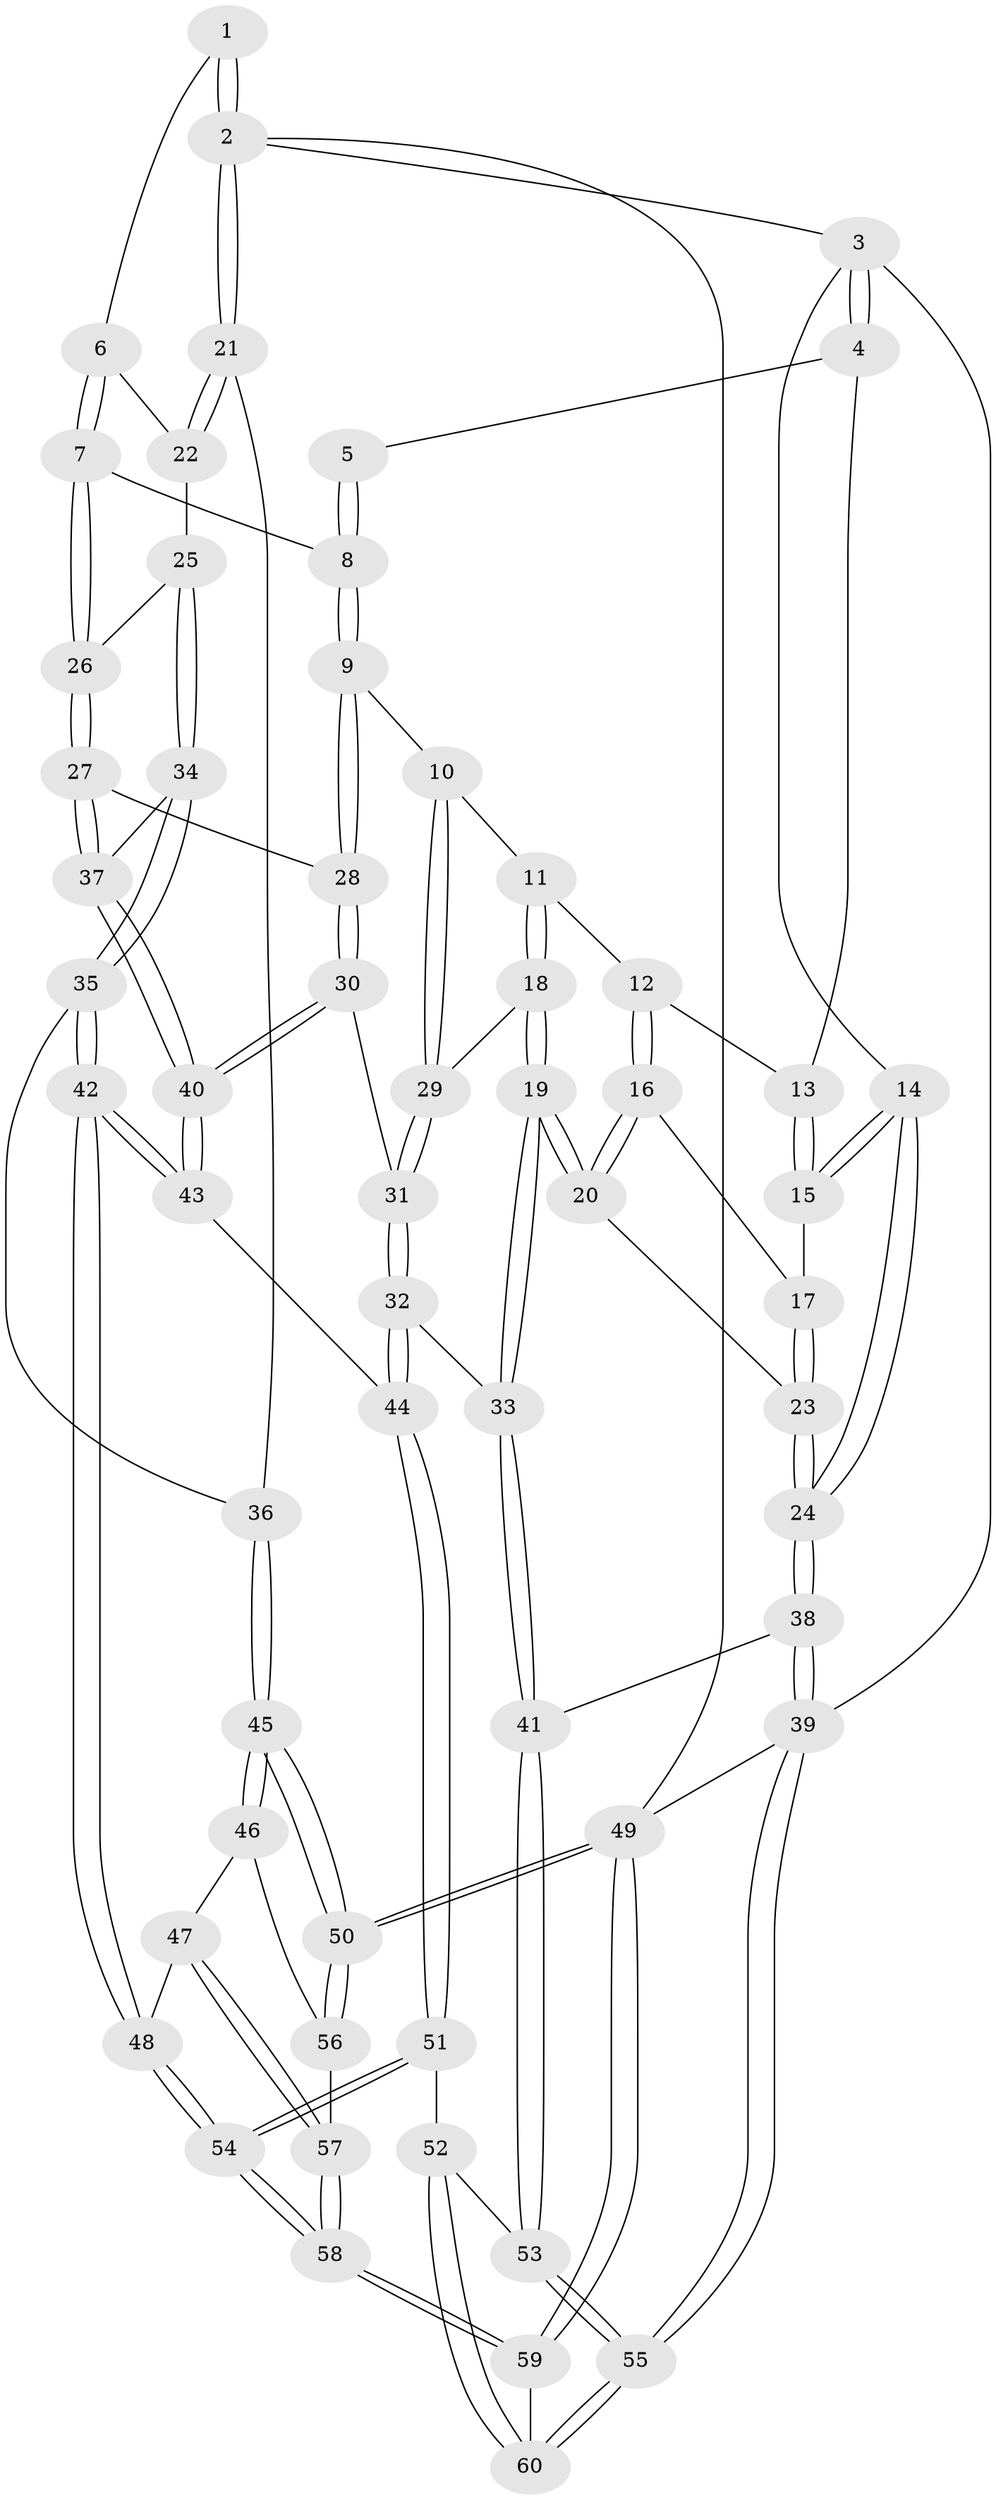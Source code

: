 // Generated by graph-tools (version 1.1) at 2025/27/03/09/25 03:27:15]
// undirected, 60 vertices, 147 edges
graph export_dot {
graph [start="1"]
  node [color=gray90,style=filled];
  1 [pos="+0.9328456884176639+0"];
  2 [pos="+1+0"];
  3 [pos="+0+0"];
  4 [pos="+0.38904288901068684+0"];
  5 [pos="+0.42279901323682106+0"];
  6 [pos="+0.806333673347647+0.24258390928079082"];
  7 [pos="+0.7217233104077383+0.2617961342407224"];
  8 [pos="+0.6535098871118373+0.256969920754725"];
  9 [pos="+0.6114745980427404+0.29766975879897095"];
  10 [pos="+0.5328880886335275+0.33384136877209847"];
  11 [pos="+0.4751856448427108+0.32409729028723105"];
  12 [pos="+0.40685899362152206+0.3046905844477406"];
  13 [pos="+0.37740530844351144+0.20330263089266665"];
  14 [pos="+0+0"];
  15 [pos="+0.2043249370042413+0.3038912175223848"];
  16 [pos="+0.3284816623762514+0.3818919608198435"];
  17 [pos="+0.2213319088402082+0.33325224432104517"];
  18 [pos="+0.42651309150503125+0.4326721091769712"];
  19 [pos="+0.3578434068921116+0.5263596275872855"];
  20 [pos="+0.348090848649384+0.5056884388669136"];
  21 [pos="+1+0.2713168783582612"];
  22 [pos="+0.8075559895254224+0.2435113430408203"];
  23 [pos="+0.16739231551169406+0.4485817988922256"];
  24 [pos="+0+0.5817370488669495"];
  25 [pos="+0.8800773637150962+0.40382082038905126"];
  26 [pos="+0.7249167485952581+0.4753008479483464"];
  27 [pos="+0.7127869699375834+0.5226523470304807"];
  28 [pos="+0.6236176989181323+0.4441298091883763"];
  29 [pos="+0.5249976191589215+0.36645973056025827"];
  30 [pos="+0.5266251141600976+0.5301218063995993"];
  31 [pos="+0.4963254056695189+0.534936778864084"];
  32 [pos="+0.39488467497529645+0.6177187847208552"];
  33 [pos="+0.38861748012229874+0.616009066839882"];
  34 [pos="+0.9271547359573683+0.4743710529798687"];
  35 [pos="+0.9824844111414346+0.513108647415691"];
  36 [pos="+1+0.5415218729374757"];
  37 [pos="+0.7156491155205327+0.539217982233054"];
  38 [pos="+0+0.6181837440593841"];
  39 [pos="+0+1"];
  40 [pos="+0.7069467099067457+0.565899878057939"];
  41 [pos="+0.2515014285413199+0.6721420956613042"];
  42 [pos="+0.74641958946717+0.7223768894399041"];
  43 [pos="+0.731211735386505+0.6999593478294577"];
  44 [pos="+0.3973567836010375+0.6205909782877712"];
  45 [pos="+1+0.744765967728634"];
  46 [pos="+0.9554413976602445+0.773571762068567"];
  47 [pos="+0.8951765114919232+0.7729438358255504"];
  48 [pos="+0.7501814385028666+0.7438088320416302"];
  49 [pos="+1+1"];
  50 [pos="+1+0.9251500186989278"];
  51 [pos="+0.4563488573091154+0.7720634867190369"];
  52 [pos="+0.3190783636295394+0.8780939376580975"];
  53 [pos="+0.2503790680121618+0.8464257239810256"];
  54 [pos="+0.6278310606465191+0.9999346607137566"];
  55 [pos="+0+1"];
  56 [pos="+0.9132438429425249+0.9416680519873828"];
  57 [pos="+0.8953092701435166+0.9463679082993751"];
  58 [pos="+0.6256521569411407+1"];
  59 [pos="+0.623637516960821+1"];
  60 [pos="+0.5213584761459591+1"];
  1 -- 2;
  1 -- 2;
  1 -- 6;
  2 -- 3;
  2 -- 21;
  2 -- 21;
  2 -- 49;
  3 -- 4;
  3 -- 4;
  3 -- 14;
  3 -- 39;
  4 -- 5;
  4 -- 13;
  5 -- 8;
  5 -- 8;
  6 -- 7;
  6 -- 7;
  6 -- 22;
  7 -- 8;
  7 -- 26;
  7 -- 26;
  8 -- 9;
  8 -- 9;
  9 -- 10;
  9 -- 28;
  9 -- 28;
  10 -- 11;
  10 -- 29;
  10 -- 29;
  11 -- 12;
  11 -- 18;
  11 -- 18;
  12 -- 13;
  12 -- 16;
  12 -- 16;
  13 -- 15;
  13 -- 15;
  14 -- 15;
  14 -- 15;
  14 -- 24;
  14 -- 24;
  15 -- 17;
  16 -- 17;
  16 -- 20;
  16 -- 20;
  17 -- 23;
  17 -- 23;
  18 -- 19;
  18 -- 19;
  18 -- 29;
  19 -- 20;
  19 -- 20;
  19 -- 33;
  19 -- 33;
  20 -- 23;
  21 -- 22;
  21 -- 22;
  21 -- 36;
  22 -- 25;
  23 -- 24;
  23 -- 24;
  24 -- 38;
  24 -- 38;
  25 -- 26;
  25 -- 34;
  25 -- 34;
  26 -- 27;
  26 -- 27;
  27 -- 28;
  27 -- 37;
  27 -- 37;
  28 -- 30;
  28 -- 30;
  29 -- 31;
  29 -- 31;
  30 -- 31;
  30 -- 40;
  30 -- 40;
  31 -- 32;
  31 -- 32;
  32 -- 33;
  32 -- 44;
  32 -- 44;
  33 -- 41;
  33 -- 41;
  34 -- 35;
  34 -- 35;
  34 -- 37;
  35 -- 36;
  35 -- 42;
  35 -- 42;
  36 -- 45;
  36 -- 45;
  37 -- 40;
  37 -- 40;
  38 -- 39;
  38 -- 39;
  38 -- 41;
  39 -- 55;
  39 -- 55;
  39 -- 49;
  40 -- 43;
  40 -- 43;
  41 -- 53;
  41 -- 53;
  42 -- 43;
  42 -- 43;
  42 -- 48;
  42 -- 48;
  43 -- 44;
  44 -- 51;
  44 -- 51;
  45 -- 46;
  45 -- 46;
  45 -- 50;
  45 -- 50;
  46 -- 47;
  46 -- 56;
  47 -- 48;
  47 -- 57;
  47 -- 57;
  48 -- 54;
  48 -- 54;
  49 -- 50;
  49 -- 50;
  49 -- 59;
  49 -- 59;
  50 -- 56;
  50 -- 56;
  51 -- 52;
  51 -- 54;
  51 -- 54;
  52 -- 53;
  52 -- 60;
  52 -- 60;
  53 -- 55;
  53 -- 55;
  54 -- 58;
  54 -- 58;
  55 -- 60;
  55 -- 60;
  56 -- 57;
  57 -- 58;
  57 -- 58;
  58 -- 59;
  58 -- 59;
  59 -- 60;
}

